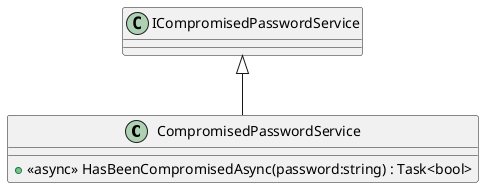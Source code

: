 @startuml
class CompromisedPasswordService {
    + <<async>> HasBeenCompromisedAsync(password:string) : Task<bool>
}
ICompromisedPasswordService <|-- CompromisedPasswordService
@enduml
